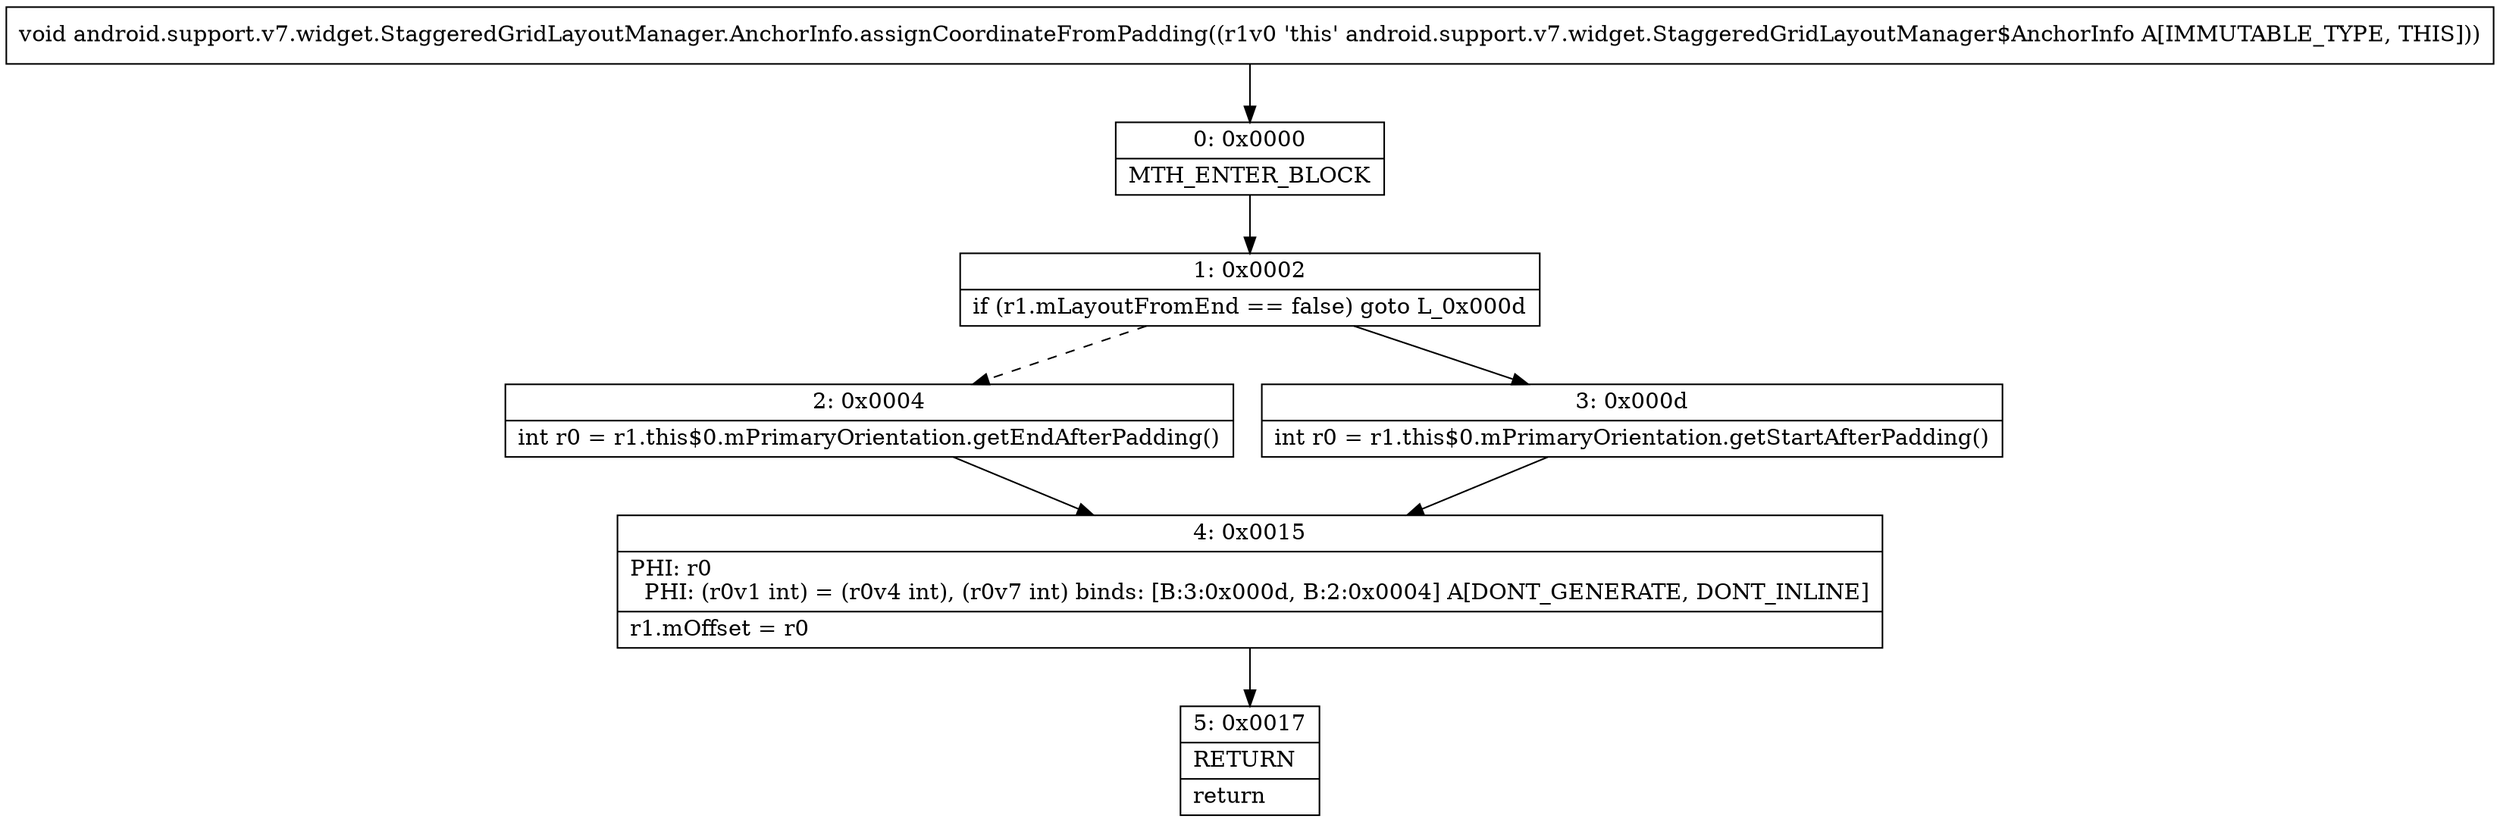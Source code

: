 digraph "CFG forandroid.support.v7.widget.StaggeredGridLayoutManager.AnchorInfo.assignCoordinateFromPadding()V" {
Node_0 [shape=record,label="{0\:\ 0x0000|MTH_ENTER_BLOCK\l}"];
Node_1 [shape=record,label="{1\:\ 0x0002|if (r1.mLayoutFromEnd == false) goto L_0x000d\l}"];
Node_2 [shape=record,label="{2\:\ 0x0004|int r0 = r1.this$0.mPrimaryOrientation.getEndAfterPadding()\l}"];
Node_3 [shape=record,label="{3\:\ 0x000d|int r0 = r1.this$0.mPrimaryOrientation.getStartAfterPadding()\l}"];
Node_4 [shape=record,label="{4\:\ 0x0015|PHI: r0 \l  PHI: (r0v1 int) = (r0v4 int), (r0v7 int) binds: [B:3:0x000d, B:2:0x0004] A[DONT_GENERATE, DONT_INLINE]\l|r1.mOffset = r0\l}"];
Node_5 [shape=record,label="{5\:\ 0x0017|RETURN\l|return\l}"];
MethodNode[shape=record,label="{void android.support.v7.widget.StaggeredGridLayoutManager.AnchorInfo.assignCoordinateFromPadding((r1v0 'this' android.support.v7.widget.StaggeredGridLayoutManager$AnchorInfo A[IMMUTABLE_TYPE, THIS])) }"];
MethodNode -> Node_0;
Node_0 -> Node_1;
Node_1 -> Node_2[style=dashed];
Node_1 -> Node_3;
Node_2 -> Node_4;
Node_3 -> Node_4;
Node_4 -> Node_5;
}

